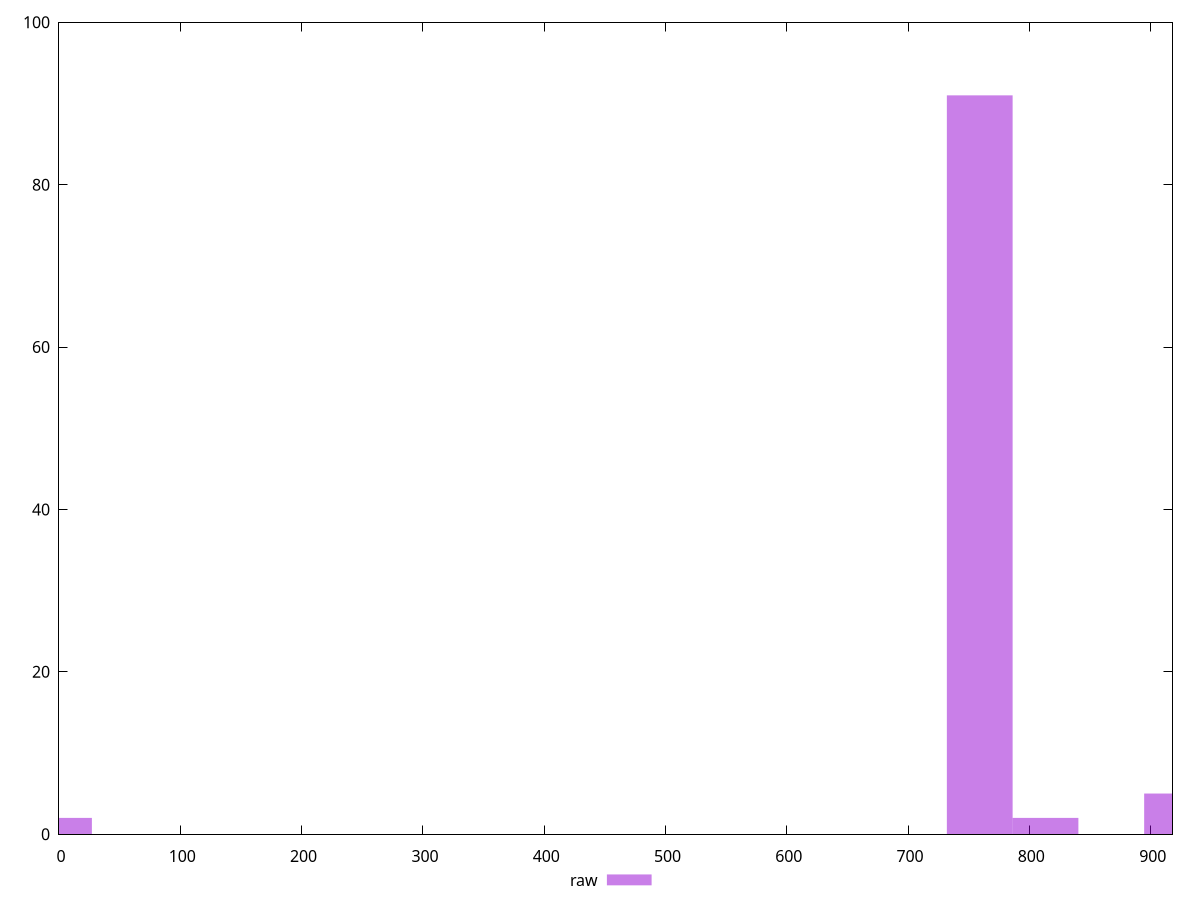reset

$raw <<EOF
0 2
921.7438476022804 5
759.0831686136428 91
813.3033949431887 2
EOF

set key outside below
set boxwidth 54.22022632954591
set xrange [0:918]
set yrange [0:100]
set trange [0:100]
set style fill transparent solid 0.5 noborder
set terminal svg size 640, 490 enhanced background rgb 'white'
set output "report_00019_2021-02-10T18-14-37.922Z//uses-rel-preload/samples/pages+cached/raw/histogram.svg"

plot $raw title "raw" with boxes

reset
